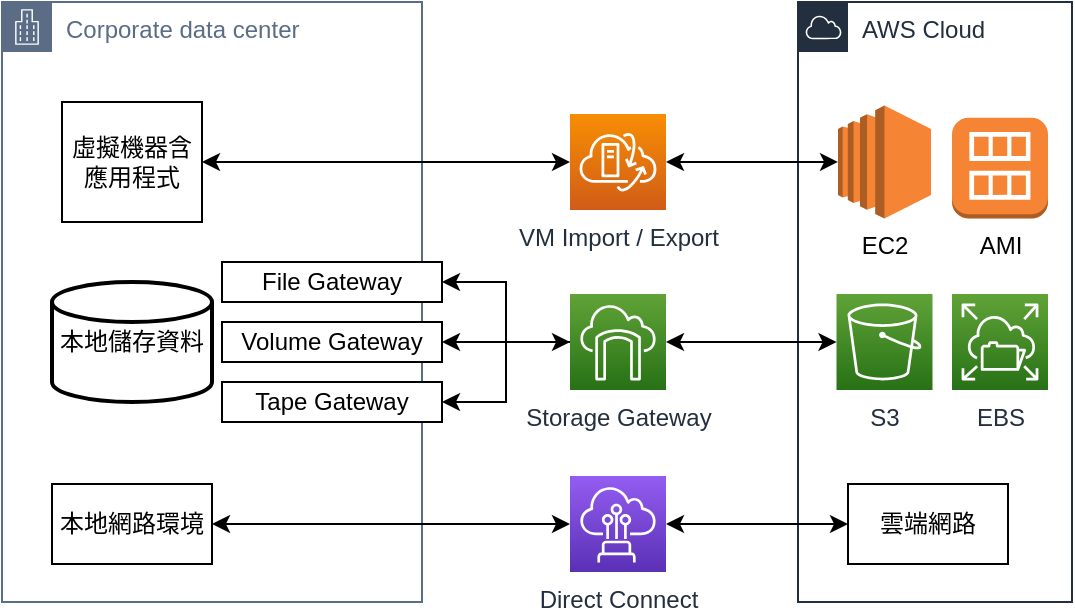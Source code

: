 <mxfile version="20.2.3" type="device"><diagram id="Ht1M8jgEwFfnCIfOTk4-" name="Page-1"><mxGraphModel dx="782" dy="539" grid="1" gridSize="10" guides="1" tooltips="1" connect="1" arrows="1" fold="1" page="1" pageScale="1" pageWidth="1169" pageHeight="827" math="0" shadow="0"><root><mxCell id="0"/><mxCell id="1" parent="0"/><mxCell id="mcQVlwTBHr-wkx1Sb4Qq-1" value="Corporate data center" style="points=[[0,0],[0.25,0],[0.5,0],[0.75,0],[1,0],[1,0.25],[1,0.5],[1,0.75],[1,1],[0.75,1],[0.5,1],[0.25,1],[0,1],[0,0.75],[0,0.5],[0,0.25]];outlineConnect=0;gradientColor=none;html=1;whiteSpace=wrap;fontSize=12;fontStyle=0;container=1;pointerEvents=0;collapsible=0;recursiveResize=0;shape=mxgraph.aws4.group;grIcon=mxgraph.aws4.group_corporate_data_center;strokeColor=#5A6C86;fillColor=none;verticalAlign=top;align=left;spacingLeft=30;fontColor=#5A6C86;dashed=0;" parent="1" vertex="1"><mxGeometry x="40" y="40" width="210" height="300" as="geometry"/></mxCell><mxCell id="mcQVlwTBHr-wkx1Sb4Qq-3" value="虛擬機器含應用程式" style="rounded=0;whiteSpace=wrap;html=1;" parent="mcQVlwTBHr-wkx1Sb4Qq-1" vertex="1"><mxGeometry x="30" y="50" width="70" height="60" as="geometry"/></mxCell><mxCell id="mcQVlwTBHr-wkx1Sb4Qq-4" value="本地儲存資料" style="strokeWidth=2;html=1;shape=mxgraph.flowchart.database;whiteSpace=wrap;verticalAlign=middle;fontSize=12;labelPosition=center;verticalLabelPosition=middle;align=center;" parent="mcQVlwTBHr-wkx1Sb4Qq-1" vertex="1"><mxGeometry x="25" y="140" width="80" height="60" as="geometry"/></mxCell><mxCell id="mcQVlwTBHr-wkx1Sb4Qq-5" value="本地網路環境" style="rounded=0;whiteSpace=wrap;html=1;" parent="mcQVlwTBHr-wkx1Sb4Qq-1" vertex="1"><mxGeometry x="25" y="241" width="80" height="40" as="geometry"/></mxCell><mxCell id="mcQVlwTBHr-wkx1Sb4Qq-22" value="Volume Gateway" style="rounded=0;whiteSpace=wrap;html=1;fontSize=12;" parent="mcQVlwTBHr-wkx1Sb4Qq-1" vertex="1"><mxGeometry x="110" y="160" width="110" height="20" as="geometry"/></mxCell><mxCell id="mcQVlwTBHr-wkx1Sb4Qq-21" value="File Gateway" style="rounded=0;whiteSpace=wrap;html=1;fontSize=12;" parent="mcQVlwTBHr-wkx1Sb4Qq-1" vertex="1"><mxGeometry x="110" y="130" width="110" height="20" as="geometry"/></mxCell><mxCell id="mcQVlwTBHr-wkx1Sb4Qq-23" value="Tape Gateway" style="rounded=0;whiteSpace=wrap;html=1;fontSize=12;" parent="mcQVlwTBHr-wkx1Sb4Qq-1" vertex="1"><mxGeometry x="110" y="190" width="110" height="20" as="geometry"/></mxCell><mxCell id="mcQVlwTBHr-wkx1Sb4Qq-2" value="AWS Cloud" style="points=[[0,0],[0.25,0],[0.5,0],[0.75,0],[1,0],[1,0.25],[1,0.5],[1,0.75],[1,1],[0.75,1],[0.5,1],[0.25,1],[0,1],[0,0.75],[0,0.5],[0,0.25]];outlineConnect=0;gradientColor=none;html=1;whiteSpace=wrap;fontSize=12;fontStyle=0;container=1;pointerEvents=0;collapsible=0;recursiveResize=0;shape=mxgraph.aws4.group;grIcon=mxgraph.aws4.group_aws_cloud;strokeColor=#232F3E;fillColor=none;verticalAlign=top;align=left;spacingLeft=30;fontColor=#232F3E;dashed=0;" parent="1" vertex="1"><mxGeometry x="438" y="40" width="137" height="300" as="geometry"/></mxCell><mxCell id="mcQVlwTBHr-wkx1Sb4Qq-12" value="EC2" style="outlineConnect=0;dashed=0;verticalLabelPosition=bottom;verticalAlign=top;align=center;html=1;shape=mxgraph.aws3.ec2;fillColor=#F58534;gradientColor=none;fontSize=12;" parent="mcQVlwTBHr-wkx1Sb4Qq-2" vertex="1"><mxGeometry x="20" y="51.74" width="46.5" height="56.53" as="geometry"/></mxCell><mxCell id="mcQVlwTBHr-wkx1Sb4Qq-14" value="S3" style="sketch=0;points=[[0,0,0],[0.25,0,0],[0.5,0,0],[0.75,0,0],[1,0,0],[0,1,0],[0.25,1,0],[0.5,1,0],[0.75,1,0],[1,1,0],[0,0.25,0],[0,0.5,0],[0,0.75,0],[1,0.25,0],[1,0.5,0],[1,0.75,0]];outlineConnect=0;fontColor=#232F3E;gradientColor=#60A337;gradientDirection=north;fillColor=#277116;strokeColor=#ffffff;dashed=0;verticalLabelPosition=bottom;verticalAlign=top;align=center;html=1;fontSize=12;fontStyle=0;aspect=fixed;shape=mxgraph.aws4.resourceIcon;resIcon=mxgraph.aws4.s3;" parent="mcQVlwTBHr-wkx1Sb4Qq-2" vertex="1"><mxGeometry x="19.25" y="146" width="48" height="48" as="geometry"/></mxCell><mxCell id="mcQVlwTBHr-wkx1Sb4Qq-16" value="EBS" style="sketch=0;points=[[0,0,0],[0.25,0,0],[0.5,0,0],[0.75,0,0],[1,0,0],[0,1,0],[0.25,1,0],[0.5,1,0],[0.75,1,0],[1,1,0],[0,0.25,0],[0,0.5,0],[0,0.75,0],[1,0.25,0],[1,0.5,0],[1,0.75,0]];outlineConnect=0;fontColor=#232F3E;gradientColor=#60A337;gradientDirection=north;fillColor=#277116;strokeColor=#ffffff;dashed=0;verticalLabelPosition=bottom;verticalAlign=top;align=center;html=1;fontSize=12;fontStyle=0;aspect=fixed;shape=mxgraph.aws4.resourceIcon;resIcon=mxgraph.aws4.elastic_file_system;" parent="mcQVlwTBHr-wkx1Sb4Qq-2" vertex="1"><mxGeometry x="77" y="146" width="48" height="48" as="geometry"/></mxCell><mxCell id="mcQVlwTBHr-wkx1Sb4Qq-18" value="雲端網路" style="rounded=0;whiteSpace=wrap;html=1;" parent="mcQVlwTBHr-wkx1Sb4Qq-2" vertex="1"><mxGeometry x="25" y="241" width="80" height="40" as="geometry"/></mxCell><mxCell id="mcQVlwTBHr-wkx1Sb4Qq-20" value="AMI" style="outlineConnect=0;dashed=0;verticalLabelPosition=bottom;verticalAlign=top;align=center;html=1;shape=mxgraph.aws3.ami;fillColor=#F58534;gradientColor=none;fontSize=12;aspect=fixed;" parent="mcQVlwTBHr-wkx1Sb4Qq-2" vertex="1"><mxGeometry x="77" y="57.87" width="48" height="50.4" as="geometry"/></mxCell><mxCell id="mcQVlwTBHr-wkx1Sb4Qq-13" style="edgeStyle=orthogonalEdgeStyle;rounded=0;orthogonalLoop=1;jettySize=auto;html=1;fontSize=12;startArrow=classic;startFill=1;" parent="1" source="mcQVlwTBHr-wkx1Sb4Qq-6" target="mcQVlwTBHr-wkx1Sb4Qq-12" edge="1"><mxGeometry relative="1" as="geometry"/></mxCell><mxCell id="mcQVlwTBHr-wkx1Sb4Qq-6" value="VM Import / Export" style="sketch=0;points=[[0,0,0],[0.25,0,0],[0.5,0,0],[0.75,0,0],[1,0,0],[0,1,0],[0.25,1,0],[0.5,1,0],[0.75,1,0],[1,1,0],[0,0.25,0],[0,0.5,0],[0,0.75,0],[1,0.25,0],[1,0.5,0],[1,0.75,0]];outlineConnect=0;fontColor=#232F3E;gradientColor=#F78E04;gradientDirection=north;fillColor=#D05C17;strokeColor=#ffffff;dashed=0;verticalLabelPosition=bottom;verticalAlign=top;align=center;html=1;fontSize=12;fontStyle=0;aspect=fixed;shape=mxgraph.aws4.resourceIcon;resIcon=mxgraph.aws4.vmware_cloud_on_aws;" parent="1" vertex="1"><mxGeometry x="324" y="96" width="48" height="48" as="geometry"/></mxCell><mxCell id="mcQVlwTBHr-wkx1Sb4Qq-17" style="edgeStyle=orthogonalEdgeStyle;rounded=0;orthogonalLoop=1;jettySize=auto;html=1;fontSize=12;startArrow=classic;startFill=1;" parent="1" source="mcQVlwTBHr-wkx1Sb4Qq-7" target="mcQVlwTBHr-wkx1Sb4Qq-14" edge="1"><mxGeometry relative="1" as="geometry"/></mxCell><mxCell id="mcQVlwTBHr-wkx1Sb4Qq-24" style="edgeStyle=orthogonalEdgeStyle;rounded=0;orthogonalLoop=1;jettySize=auto;html=1;entryX=1;entryY=0.5;entryDx=0;entryDy=0;fontSize=12;" parent="1" source="mcQVlwTBHr-wkx1Sb4Qq-7" target="mcQVlwTBHr-wkx1Sb4Qq-22" edge="1"><mxGeometry relative="1" as="geometry"/></mxCell><mxCell id="mcQVlwTBHr-wkx1Sb4Qq-25" style="edgeStyle=orthogonalEdgeStyle;rounded=0;orthogonalLoop=1;jettySize=auto;html=1;entryX=1;entryY=0.5;entryDx=0;entryDy=0;fontSize=12;" parent="1" source="mcQVlwTBHr-wkx1Sb4Qq-7" target="mcQVlwTBHr-wkx1Sb4Qq-21" edge="1"><mxGeometry relative="1" as="geometry"/></mxCell><mxCell id="mcQVlwTBHr-wkx1Sb4Qq-26" style="edgeStyle=orthogonalEdgeStyle;rounded=0;orthogonalLoop=1;jettySize=auto;html=1;entryX=1;entryY=0.5;entryDx=0;entryDy=0;fontSize=12;startArrow=classic;startFill=1;" parent="1" source="mcQVlwTBHr-wkx1Sb4Qq-7" target="mcQVlwTBHr-wkx1Sb4Qq-23" edge="1"><mxGeometry relative="1" as="geometry"/></mxCell><mxCell id="mcQVlwTBHr-wkx1Sb4Qq-7" value="Storage Gateway" style="sketch=0;points=[[0,0,0],[0.25,0,0],[0.5,0,0],[0.75,0,0],[1,0,0],[0,1,0],[0.25,1,0],[0.5,1,0],[0.75,1,0],[1,1,0],[0,0.25,0],[0,0.5,0],[0,0.75,0],[1,0.25,0],[1,0.5,0],[1,0.75,0]];outlineConnect=0;fontColor=#232F3E;gradientColor=#60A337;gradientDirection=north;fillColor=#277116;strokeColor=#ffffff;dashed=0;verticalLabelPosition=bottom;verticalAlign=top;align=center;html=1;fontSize=12;fontStyle=0;aspect=fixed;shape=mxgraph.aws4.resourceIcon;resIcon=mxgraph.aws4.storage_gateway;" parent="1" vertex="1"><mxGeometry x="324" y="186" width="48" height="48" as="geometry"/></mxCell><mxCell id="mcQVlwTBHr-wkx1Sb4Qq-19" style="edgeStyle=orthogonalEdgeStyle;rounded=0;orthogonalLoop=1;jettySize=auto;html=1;entryX=0;entryY=0.5;entryDx=0;entryDy=0;fontSize=12;startArrow=classic;startFill=1;" parent="1" source="mcQVlwTBHr-wkx1Sb4Qq-8" target="mcQVlwTBHr-wkx1Sb4Qq-18" edge="1"><mxGeometry relative="1" as="geometry"/></mxCell><mxCell id="mcQVlwTBHr-wkx1Sb4Qq-8" value="Direct Connect" style="sketch=0;points=[[0,0,0],[0.25,0,0],[0.5,0,0],[0.75,0,0],[1,0,0],[0,1,0],[0.25,1,0],[0.5,1,0],[0.75,1,0],[1,1,0],[0,0.25,0],[0,0.5,0],[0,0.75,0],[1,0.25,0],[1,0.5,0],[1,0.75,0]];outlineConnect=0;fontColor=#232F3E;gradientColor=#945DF2;gradientDirection=north;fillColor=#5A30B5;strokeColor=#ffffff;dashed=0;verticalLabelPosition=bottom;verticalAlign=top;align=center;html=1;fontSize=12;fontStyle=0;aspect=fixed;shape=mxgraph.aws4.resourceIcon;resIcon=mxgraph.aws4.direct_connect;" parent="1" vertex="1"><mxGeometry x="324" y="277" width="48" height="48" as="geometry"/></mxCell><mxCell id="mcQVlwTBHr-wkx1Sb4Qq-9" style="edgeStyle=orthogonalEdgeStyle;rounded=0;orthogonalLoop=1;jettySize=auto;html=1;fontSize=12;startArrow=classic;startFill=1;" parent="1" source="mcQVlwTBHr-wkx1Sb4Qq-3" target="mcQVlwTBHr-wkx1Sb4Qq-6" edge="1"><mxGeometry relative="1" as="geometry"/></mxCell><mxCell id="mcQVlwTBHr-wkx1Sb4Qq-10" style="edgeStyle=orthogonalEdgeStyle;rounded=0;orthogonalLoop=1;jettySize=auto;html=1;fontSize=12;startArrow=classic;startFill=1;" parent="1" source="mcQVlwTBHr-wkx1Sb4Qq-5" target="mcQVlwTBHr-wkx1Sb4Qq-8" edge="1"><mxGeometry relative="1" as="geometry"/></mxCell></root></mxGraphModel></diagram></mxfile>